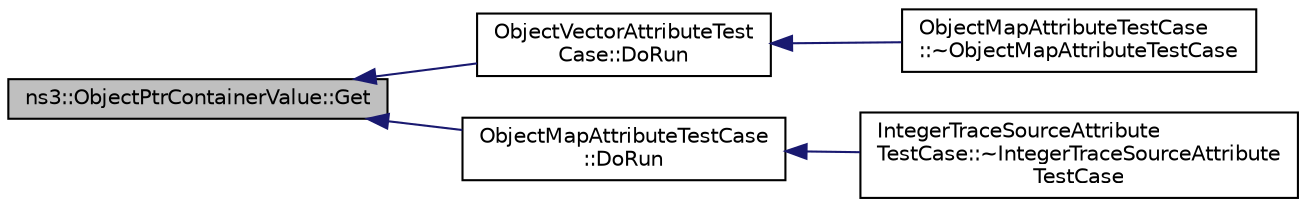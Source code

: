 digraph "ns3::ObjectPtrContainerValue::Get"
{
  edge [fontname="Helvetica",fontsize="10",labelfontname="Helvetica",labelfontsize="10"];
  node [fontname="Helvetica",fontsize="10",shape=record];
  rankdir="LR";
  Node1 [label="ns3::ObjectPtrContainerValue::Get",height=0.2,width=0.4,color="black", fillcolor="grey75", style="filled", fontcolor="black"];
  Node1 -> Node2 [dir="back",color="midnightblue",fontsize="10",style="solid"];
  Node2 [label="ObjectVectorAttributeTest\lCase::DoRun",height=0.2,width=0.4,color="black", fillcolor="white", style="filled",URL="$d4/d16/classObjectVectorAttributeTestCase.html#a1303d466cdadc093ddb0e9884439ef00",tooltip="Implementation to actually run this TestCase. "];
  Node2 -> Node3 [dir="back",color="midnightblue",fontsize="10",style="solid"];
  Node3 [label="ObjectMapAttributeTestCase\l::~ObjectMapAttributeTestCase",height=0.2,width=0.4,color="black", fillcolor="white", style="filled",URL="$d2/d1d/classObjectMapAttributeTestCase.html#ac80d86f042dcda1f5e861f8e9541e317"];
  Node1 -> Node4 [dir="back",color="midnightblue",fontsize="10",style="solid"];
  Node4 [label="ObjectMapAttributeTestCase\l::DoRun",height=0.2,width=0.4,color="black", fillcolor="white", style="filled",URL="$d2/d1d/classObjectMapAttributeTestCase.html#abeb179af8a3733a64013d1edd6eda6f9",tooltip="Implementation to actually run this TestCase. "];
  Node4 -> Node5 [dir="back",color="midnightblue",fontsize="10",style="solid"];
  Node5 [label="IntegerTraceSourceAttribute\lTestCase::~IntegerTraceSourceAttribute\lTestCase",height=0.2,width=0.4,color="black", fillcolor="white", style="filled",URL="$d8/d4a/classIntegerTraceSourceAttributeTestCase.html#aede08463c7663b37322cbf50ba69fe13"];
}
